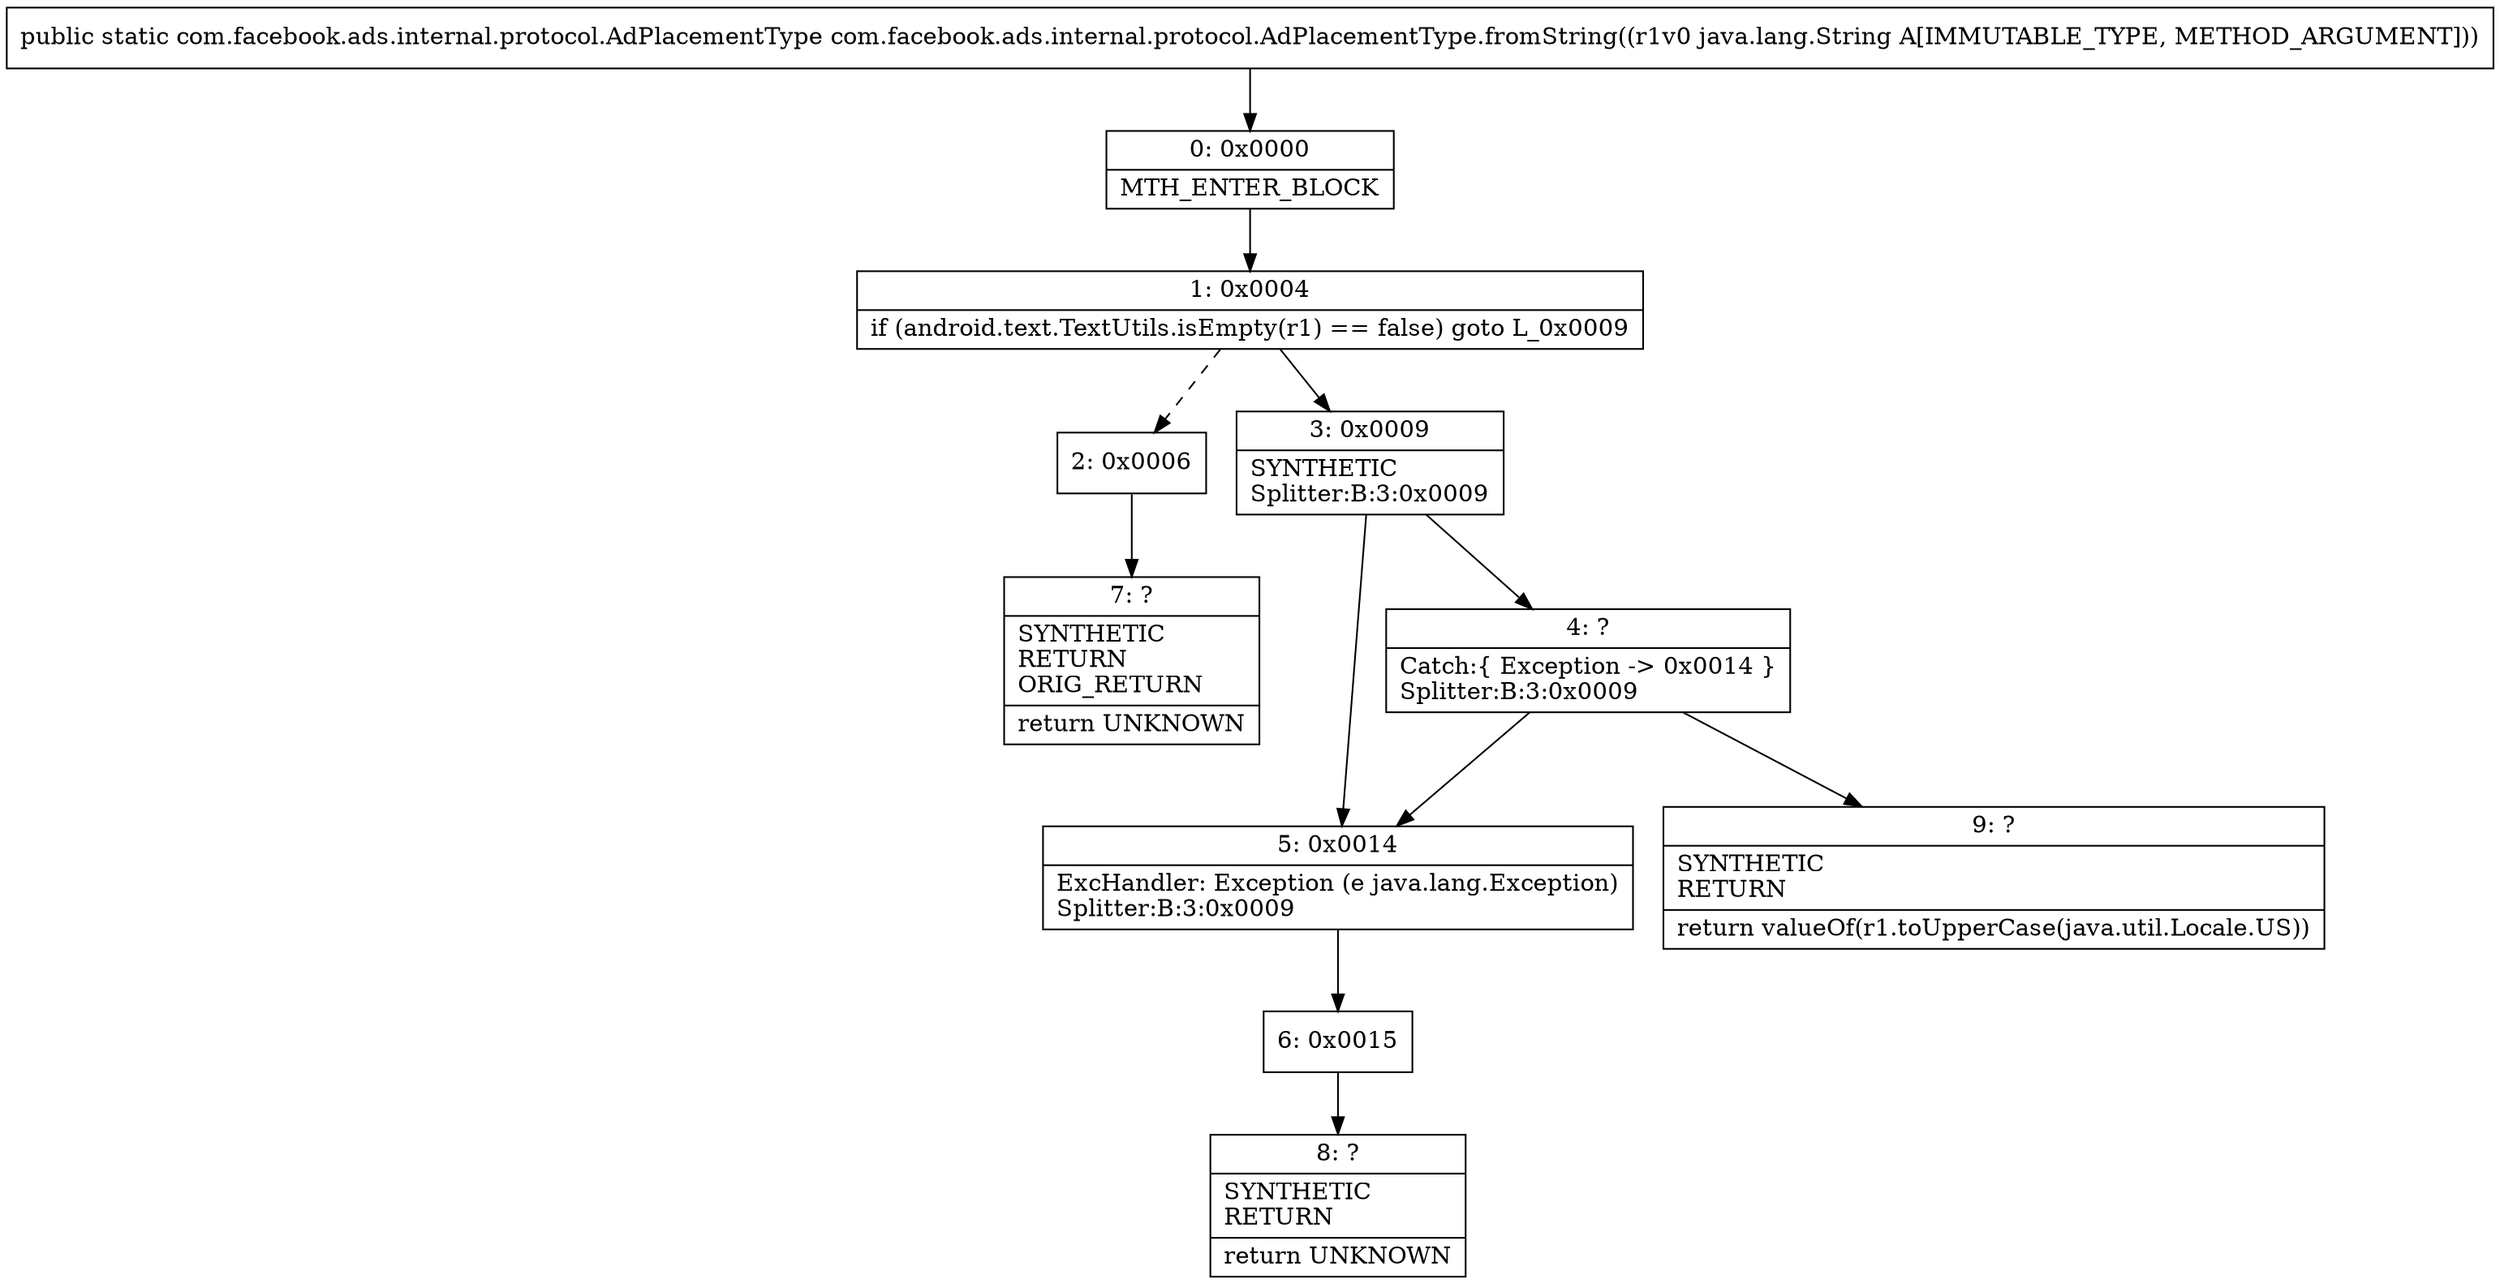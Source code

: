 digraph "CFG forcom.facebook.ads.internal.protocol.AdPlacementType.fromString(Ljava\/lang\/String;)Lcom\/facebook\/ads\/internal\/protocol\/AdPlacementType;" {
Node_0 [shape=record,label="{0\:\ 0x0000|MTH_ENTER_BLOCK\l}"];
Node_1 [shape=record,label="{1\:\ 0x0004|if (android.text.TextUtils.isEmpty(r1) == false) goto L_0x0009\l}"];
Node_2 [shape=record,label="{2\:\ 0x0006}"];
Node_3 [shape=record,label="{3\:\ 0x0009|SYNTHETIC\lSplitter:B:3:0x0009\l}"];
Node_4 [shape=record,label="{4\:\ ?|Catch:\{ Exception \-\> 0x0014 \}\lSplitter:B:3:0x0009\l}"];
Node_5 [shape=record,label="{5\:\ 0x0014|ExcHandler: Exception (e java.lang.Exception)\lSplitter:B:3:0x0009\l}"];
Node_6 [shape=record,label="{6\:\ 0x0015}"];
Node_7 [shape=record,label="{7\:\ ?|SYNTHETIC\lRETURN\lORIG_RETURN\l|return UNKNOWN\l}"];
Node_8 [shape=record,label="{8\:\ ?|SYNTHETIC\lRETURN\l|return UNKNOWN\l}"];
Node_9 [shape=record,label="{9\:\ ?|SYNTHETIC\lRETURN\l|return valueOf(r1.toUpperCase(java.util.Locale.US))\l}"];
MethodNode[shape=record,label="{public static com.facebook.ads.internal.protocol.AdPlacementType com.facebook.ads.internal.protocol.AdPlacementType.fromString((r1v0 java.lang.String A[IMMUTABLE_TYPE, METHOD_ARGUMENT])) }"];
MethodNode -> Node_0;
Node_0 -> Node_1;
Node_1 -> Node_2[style=dashed];
Node_1 -> Node_3;
Node_2 -> Node_7;
Node_3 -> Node_4;
Node_3 -> Node_5;
Node_4 -> Node_5;
Node_4 -> Node_9;
Node_5 -> Node_6;
Node_6 -> Node_8;
}

